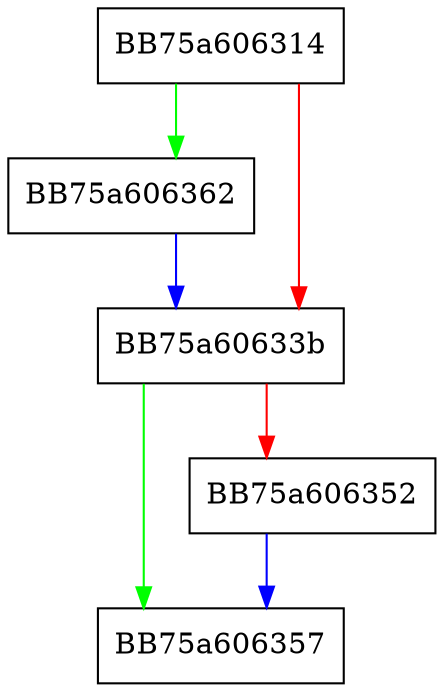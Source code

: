 digraph skipBytes {
  node [shape="box"];
  graph [splines=ortho];
  BB75a606314 -> BB75a606362 [color="green"];
  BB75a606314 -> BB75a60633b [color="red"];
  BB75a60633b -> BB75a606357 [color="green"];
  BB75a60633b -> BB75a606352 [color="red"];
  BB75a606352 -> BB75a606357 [color="blue"];
  BB75a606362 -> BB75a60633b [color="blue"];
}